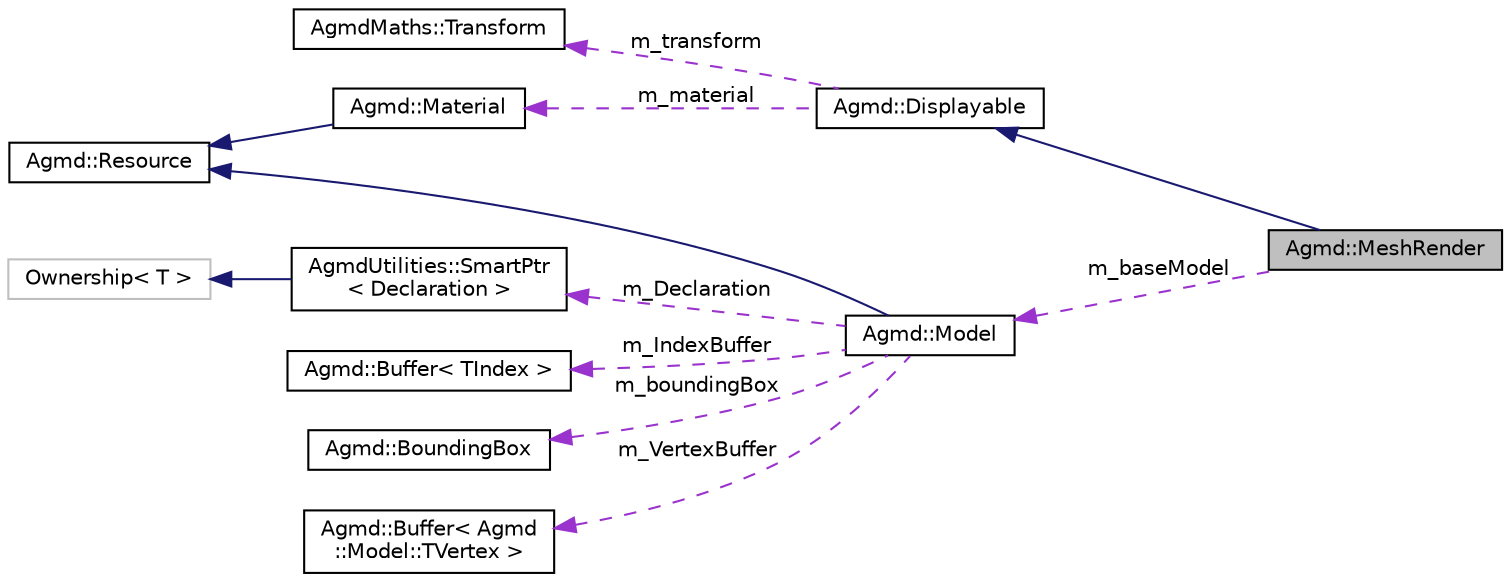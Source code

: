 digraph "Agmd::MeshRender"
{
  edge [fontname="Helvetica",fontsize="10",labelfontname="Helvetica",labelfontsize="10"];
  node [fontname="Helvetica",fontsize="10",shape=record];
  rankdir="LR";
  Node1 [label="Agmd::MeshRender",height=0.2,width=0.4,color="black", fillcolor="grey75", style="filled" fontcolor="black"];
  Node2 -> Node1 [dir="back",color="midnightblue",fontsize="10",style="solid"];
  Node2 [label="Agmd::Displayable",height=0.2,width=0.4,color="black", fillcolor="white", style="filled",URL="$class_agmd_1_1_displayable.html"];
  Node3 -> Node2 [dir="back",color="darkorchid3",fontsize="10",style="dashed",label=" m_transform" ];
  Node3 [label="AgmdMaths::Transform",height=0.2,width=0.4,color="black", fillcolor="white", style="filled",URL="$class_agmd_maths_1_1_transform.html"];
  Node4 -> Node2 [dir="back",color="darkorchid3",fontsize="10",style="dashed",label=" m_material" ];
  Node4 [label="Agmd::Material",height=0.2,width=0.4,color="black", fillcolor="white", style="filled",URL="$class_agmd_1_1_material.html"];
  Node5 -> Node4 [dir="back",color="midnightblue",fontsize="10",style="solid"];
  Node5 [label="Agmd::Resource",height=0.2,width=0.4,color="black", fillcolor="white", style="filled",URL="$class_agmd_1_1_resource.html"];
  Node6 -> Node1 [dir="back",color="darkorchid3",fontsize="10",style="dashed",label=" m_baseModel" ];
  Node6 [label="Agmd::Model",height=0.2,width=0.4,color="black", fillcolor="white", style="filled",URL="$class_agmd_1_1_model.html"];
  Node5 -> Node6 [dir="back",color="midnightblue",fontsize="10",style="solid"];
  Node7 -> Node6 [dir="back",color="darkorchid3",fontsize="10",style="dashed",label=" m_Declaration" ];
  Node7 [label="AgmdUtilities::SmartPtr\l\< Declaration \>",height=0.2,width=0.4,color="black", fillcolor="white", style="filled",URL="$class_agmd_utilities_1_1_smart_ptr.html"];
  Node8 -> Node7 [dir="back",color="midnightblue",fontsize="10",style="solid"];
  Node8 [label="Ownership\< T \>",height=0.2,width=0.4,color="grey75", fillcolor="white", style="filled"];
  Node9 -> Node6 [dir="back",color="darkorchid3",fontsize="10",style="dashed",label=" m_IndexBuffer" ];
  Node9 [label="Agmd::Buffer\< TIndex \>",height=0.2,width=0.4,color="black", fillcolor="white", style="filled",URL="$class_agmd_1_1_buffer.html"];
  Node10 -> Node6 [dir="back",color="darkorchid3",fontsize="10",style="dashed",label=" m_boundingBox" ];
  Node10 [label="Agmd::BoundingBox",height=0.2,width=0.4,color="black", fillcolor="white", style="filled",URL="$class_agmd_1_1_bounding_box.html"];
  Node11 -> Node6 [dir="back",color="darkorchid3",fontsize="10",style="dashed",label=" m_VertexBuffer" ];
  Node11 [label="Agmd::Buffer\< Agmd\l::Model::TVertex \>",height=0.2,width=0.4,color="black", fillcolor="white", style="filled",URL="$class_agmd_1_1_buffer.html"];
}
